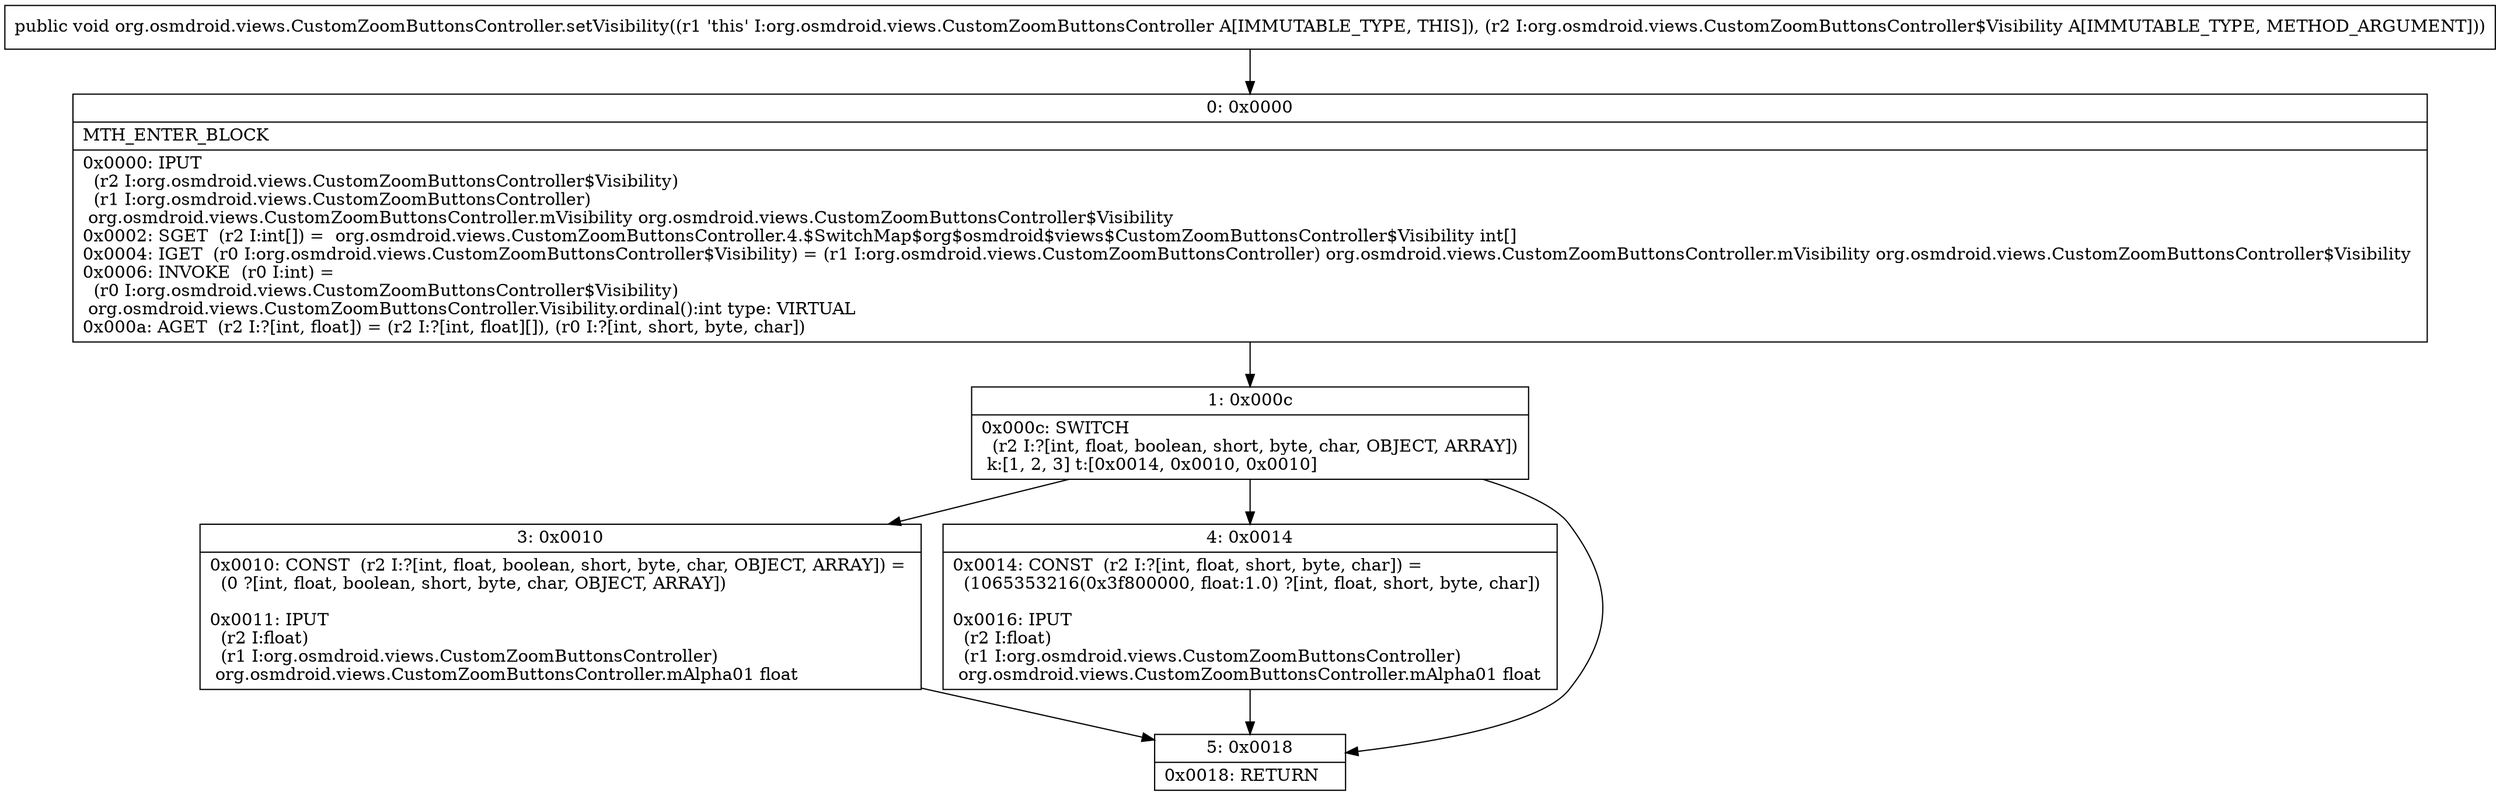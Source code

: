 digraph "CFG fororg.osmdroid.views.CustomZoomButtonsController.setVisibility(Lorg\/osmdroid\/views\/CustomZoomButtonsController$Visibility;)V" {
Node_0 [shape=record,label="{0\:\ 0x0000|MTH_ENTER_BLOCK\l|0x0000: IPUT  \l  (r2 I:org.osmdroid.views.CustomZoomButtonsController$Visibility)\l  (r1 I:org.osmdroid.views.CustomZoomButtonsController)\l org.osmdroid.views.CustomZoomButtonsController.mVisibility org.osmdroid.views.CustomZoomButtonsController$Visibility \l0x0002: SGET  (r2 I:int[]) =  org.osmdroid.views.CustomZoomButtonsController.4.$SwitchMap$org$osmdroid$views$CustomZoomButtonsController$Visibility int[] \l0x0004: IGET  (r0 I:org.osmdroid.views.CustomZoomButtonsController$Visibility) = (r1 I:org.osmdroid.views.CustomZoomButtonsController) org.osmdroid.views.CustomZoomButtonsController.mVisibility org.osmdroid.views.CustomZoomButtonsController$Visibility \l0x0006: INVOKE  (r0 I:int) = \l  (r0 I:org.osmdroid.views.CustomZoomButtonsController$Visibility)\l org.osmdroid.views.CustomZoomButtonsController.Visibility.ordinal():int type: VIRTUAL \l0x000a: AGET  (r2 I:?[int, float]) = (r2 I:?[int, float][]), (r0 I:?[int, short, byte, char]) \l}"];
Node_1 [shape=record,label="{1\:\ 0x000c|0x000c: SWITCH  \l  (r2 I:?[int, float, boolean, short, byte, char, OBJECT, ARRAY])\l k:[1, 2, 3] t:[0x0014, 0x0010, 0x0010] \l}"];
Node_3 [shape=record,label="{3\:\ 0x0010|0x0010: CONST  (r2 I:?[int, float, boolean, short, byte, char, OBJECT, ARRAY]) = \l  (0 ?[int, float, boolean, short, byte, char, OBJECT, ARRAY])\l \l0x0011: IPUT  \l  (r2 I:float)\l  (r1 I:org.osmdroid.views.CustomZoomButtonsController)\l org.osmdroid.views.CustomZoomButtonsController.mAlpha01 float \l}"];
Node_4 [shape=record,label="{4\:\ 0x0014|0x0014: CONST  (r2 I:?[int, float, short, byte, char]) = \l  (1065353216(0x3f800000, float:1.0) ?[int, float, short, byte, char])\l \l0x0016: IPUT  \l  (r2 I:float)\l  (r1 I:org.osmdroid.views.CustomZoomButtonsController)\l org.osmdroid.views.CustomZoomButtonsController.mAlpha01 float \l}"];
Node_5 [shape=record,label="{5\:\ 0x0018|0x0018: RETURN   \l}"];
MethodNode[shape=record,label="{public void org.osmdroid.views.CustomZoomButtonsController.setVisibility((r1 'this' I:org.osmdroid.views.CustomZoomButtonsController A[IMMUTABLE_TYPE, THIS]), (r2 I:org.osmdroid.views.CustomZoomButtonsController$Visibility A[IMMUTABLE_TYPE, METHOD_ARGUMENT])) }"];
MethodNode -> Node_0;
Node_0 -> Node_1;
Node_1 -> Node_3;
Node_1 -> Node_4;
Node_1 -> Node_5;
Node_3 -> Node_5;
Node_4 -> Node_5;
}

